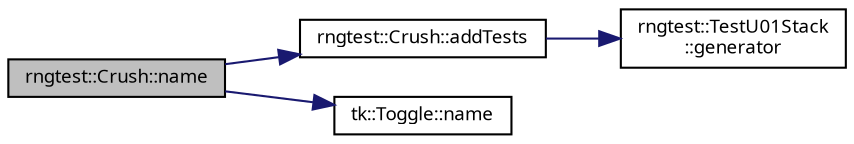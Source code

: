digraph "rngtest::Crush::name"
{
 // INTERACTIVE_SVG=YES
  bgcolor="transparent";
  edge [fontname="sans-serif",fontsize="9",labelfontname="sans-serif",labelfontsize="9"];
  node [fontname="sans-serif",fontsize="9",shape=record];
  rankdir="LR";
  Node1 [label="rngtest::Crush::name",height=0.2,width=0.4,color="black", fillcolor="grey75", style="filled", fontcolor="black"];
  Node1 -> Node2 [color="midnightblue",fontsize="9",style="solid",fontname="sans-serif"];
  Node2 [label="rngtest::Crush::addTests",height=0.2,width=0.4,color="black",URL="$classrngtest_1_1_crush.html#a5f6df4a5286e71af31a9b03dd9b01d79",tooltip="Add statistical tests to battery. "];
  Node2 -> Node3 [color="midnightblue",fontsize="9",style="solid",fontname="sans-serif"];
  Node3 [label="rngtest::TestU01Stack\l::generator",height=0.2,width=0.4,color="black",URL="$classrngtest_1_1_test_u01_stack.html#a41ca68cd52407ab2e2689d18b5bb07cd",tooltip="Find RNG properties based on RNG id. "];
  Node1 -> Node4 [color="midnightblue",fontsize="9",style="solid",fontname="sans-serif"];
  Node4 [label="tk::Toggle::name",height=0.2,width=0.4,color="black",URL="$classtk_1_1_toggle.html#a0d14399ea9ad658b21582304168f4747"];
}
